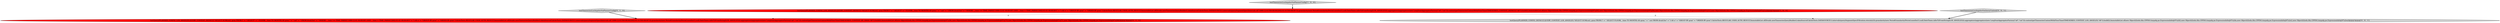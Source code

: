 digraph {
1 [style = filled, label = "testTimeseriesLosAngelesViaPlannerConfig['1', '0', '0']", fillcolor = lightgray, shape = diamond image = "AAA0AAABBB1BBB"];
3 [style = filled, label = "testQuery(PLANNER_CONFIG_LOS_ANGELES,QUERY_CONTEXT_DEFAULT,\"SELECT SUM(cnt), gran FROM (\" + \" SELECT\" + \" FLOOR(__time TO MONTH) AS gran,\" + \" cnt\" + \" FROM druid.foo\" + \" WHERE __time >= TIME_PARSE('1999-12-01 00:00:00') AND __time < TIME_PARSE('2002-01-01 00:00:00')\" + \") AS x\" + \"GROUP BY gran\" + \"ORDER BY gran\",CalciteTests.REGULAR_USER_AUTH_RESULT,ImmutableList.of(Druids.newTimeseriesQueryBuilder().dataSource(CalciteTests.DATASOURCE1).intervals(querySegmentSpec(Intervals.of(\"1999-12-01T00-08:00/2002-01-01T00-08:00\"))).granularity(new PeriodGranularity(Period.months(1),null,DateTimes.inferTzFromString(LOS_ANGELES))).aggregators(aggregators(new LongSumAggregatorFactory(\"a0\",\"cnt\"))).context(getTimeseriesContextWithFloorTime(TIMESERIES_CONTEXT_BY_GRAN,\"d0\")).build()),ImmutableList.of(new Object((((edu.fdu.CPPDG.tinypdg.pe.ExpressionInfo@97a26c,new Object((((edu.fdu.CPPDG.tinypdg.pe.ExpressionInfo@97a274,new Object((((edu.fdu.CPPDG.tinypdg.pe.ExpressionInfo@97a27c,new Object((((edu.fdu.CPPDG.tinypdg.pe.ExpressionInfo@97a284))@@@3@@@['0', '1', '0']", fillcolor = red, shape = ellipse image = "AAA1AAABBB2BBB"];
4 [style = filled, label = "testTimeseriesLosAngelesViaQueryContext['0', '0', '1']", fillcolor = lightgray, shape = diamond image = "AAA0AAABBB3BBB"];
0 [style = filled, label = "testQuery(PLANNER_CONFIG_LOS_ANGELES,QUERY_CONTEXT_DEFAULT,\"SELECT SUM(cnt), gran FROM (\" + \" SELECT\" + \" FLOOR(__time TO MONTH) AS gran,\" + \" cnt\" + \" FROM druid.foo\" + \" WHERE __time >= TIME_PARSE('1999-12-01 00:00:00') AND __time < TIME_PARSE('2002-01-01 00:00:00')\" + \") AS x\" + \"GROUP BY gran\" + \"ORDER BY gran\",CalciteTests.REGULAR_USER_AUTH_RESULT,ImmutableList.of(Druids.newTimeseriesQueryBuilder().dataSource(CalciteTests.DATASOURCE1).intervals(querySegmentSpec(Intervals.of(\"1999-12-01T00-08:00/2002-01-01T00-08:00\"))).granularity(new PeriodGranularity(Period.months(1),null,DateTimes.inferTzFromString(LOS_ANGELES))).aggregators(aggregators(new LongSumAggregatorFactory(\"a0\",\"cnt\"))).context(getTimeseriesContextWithFloorTime(TIMESERIES_CONTEXT_DEFAULT,\"d0\")).build()),ImmutableList.of(new Object((((edu.fdu.CPPDG.tinypdg.pe.ExpressionInfo@97a202,new Object((((edu.fdu.CPPDG.tinypdg.pe.ExpressionInfo@97a20a,new Object((((edu.fdu.CPPDG.tinypdg.pe.ExpressionInfo@97a212,new Object((((edu.fdu.CPPDG.tinypdg.pe.ExpressionInfo@97a21a))@@@3@@@['1', '0', '0']", fillcolor = red, shape = ellipse image = "AAA1AAABBB1BBB"];
2 [style = filled, label = "testTimeseriesLosAngelesViaPlannerConfig['0', '1', '0']", fillcolor = lightgray, shape = diamond image = "AAA0AAABBB2BBB"];
5 [style = filled, label = "testQuery(PLANNER_CONFIG_DEFAULT,QUERY_CONTEXT_LOS_ANGELES,\"SELECT SUM(cnt), gran FROM (\" + \" SELECT FLOOR(__time TO MONTH) AS gran,\" + \" cnt FROM druid.foo\" + \") AS x\" + \"GROUP BY gran\" + \"ORDER BY gran\",CalciteTests.REGULAR_USER_AUTH_RESULT,ImmutableList.of(Druids.newTimeseriesQueryBuilder().dataSource(CalciteTests.DATASOURCE1).intervals(querySegmentSpec(Filtration.eternity())).granularity(new PeriodGranularity(Period.months(1),null,DateTimes.inferTzFromString(LOS_ANGELES))).aggregators(aggregators(new LongSumAggregatorFactory(\"a0\",\"cnt\"))).context(getTimeseriesContextWithFloorTime(TIMESERIES_CONTEXT_LOS_ANGELES,\"d0\")).build()),ImmutableList.of(new Object((((edu.fdu.CPPDG.tinypdg.pe.ExpressionInfo@97a2d2,new Object((((edu.fdu.CPPDG.tinypdg.pe.ExpressionInfo@97a2da,new Object((((edu.fdu.CPPDG.tinypdg.pe.ExpressionInfo@97a2e2,new Object((((edu.fdu.CPPDG.tinypdg.pe.ExpressionInfo@97a2ea))@@@3@@@['0', '0', '1']", fillcolor = lightgray, shape = ellipse image = "AAA0AAABBB3BBB"];
0->3 [style = dashed, label="0"];
1->0 [style = bold, label=""];
0->5 [style = dashed, label="0"];
4->5 [style = bold, label=""];
2->3 [style = bold, label=""];
}

